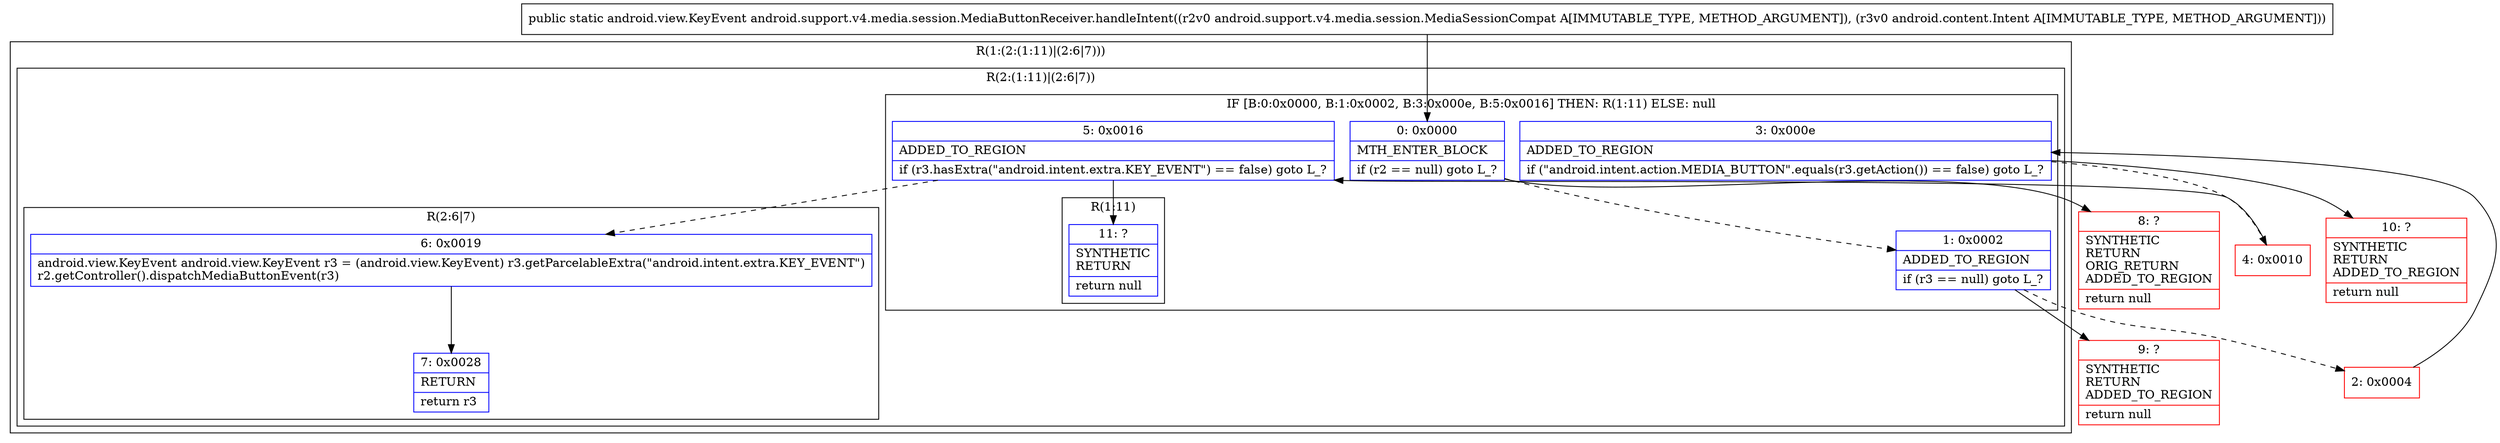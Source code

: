 digraph "CFG forandroid.support.v4.media.session.MediaButtonReceiver.handleIntent(Landroid\/support\/v4\/media\/session\/MediaSessionCompat;Landroid\/content\/Intent;)Landroid\/view\/KeyEvent;" {
subgraph cluster_Region_451962544 {
label = "R(1:(2:(1:11)|(2:6|7)))";
node [shape=record,color=blue];
subgraph cluster_Region_823774293 {
label = "R(2:(1:11)|(2:6|7))";
node [shape=record,color=blue];
subgraph cluster_IfRegion_2024664688 {
label = "IF [B:0:0x0000, B:1:0x0002, B:3:0x000e, B:5:0x0016] THEN: R(1:11) ELSE: null";
node [shape=record,color=blue];
Node_0 [shape=record,label="{0\:\ 0x0000|MTH_ENTER_BLOCK\l|if (r2 == null) goto L_?\l}"];
Node_1 [shape=record,label="{1\:\ 0x0002|ADDED_TO_REGION\l|if (r3 == null) goto L_?\l}"];
Node_3 [shape=record,label="{3\:\ 0x000e|ADDED_TO_REGION\l|if (\"android.intent.action.MEDIA_BUTTON\".equals(r3.getAction()) == false) goto L_?\l}"];
Node_5 [shape=record,label="{5\:\ 0x0016|ADDED_TO_REGION\l|if (r3.hasExtra(\"android.intent.extra.KEY_EVENT\") == false) goto L_?\l}"];
subgraph cluster_Region_1095090574 {
label = "R(1:11)";
node [shape=record,color=blue];
Node_11 [shape=record,label="{11\:\ ?|SYNTHETIC\lRETURN\l|return null\l}"];
}
}
subgraph cluster_Region_2125336592 {
label = "R(2:6|7)";
node [shape=record,color=blue];
Node_6 [shape=record,label="{6\:\ 0x0019|android.view.KeyEvent android.view.KeyEvent r3 = (android.view.KeyEvent) r3.getParcelableExtra(\"android.intent.extra.KEY_EVENT\")\lr2.getController().dispatchMediaButtonEvent(r3)\l}"];
Node_7 [shape=record,label="{7\:\ 0x0028|RETURN\l|return r3\l}"];
}
}
}
Node_2 [shape=record,color=red,label="{2\:\ 0x0004}"];
Node_4 [shape=record,color=red,label="{4\:\ 0x0010}"];
Node_8 [shape=record,color=red,label="{8\:\ ?|SYNTHETIC\lRETURN\lORIG_RETURN\lADDED_TO_REGION\l|return null\l}"];
Node_9 [shape=record,color=red,label="{9\:\ ?|SYNTHETIC\lRETURN\lADDED_TO_REGION\l|return null\l}"];
Node_10 [shape=record,color=red,label="{10\:\ ?|SYNTHETIC\lRETURN\lADDED_TO_REGION\l|return null\l}"];
MethodNode[shape=record,label="{public static android.view.KeyEvent android.support.v4.media.session.MediaButtonReceiver.handleIntent((r2v0 android.support.v4.media.session.MediaSessionCompat A[IMMUTABLE_TYPE, METHOD_ARGUMENT]), (r3v0 android.content.Intent A[IMMUTABLE_TYPE, METHOD_ARGUMENT])) }"];
MethodNode -> Node_0;
Node_0 -> Node_1[style=dashed];
Node_0 -> Node_8;
Node_1 -> Node_2[style=dashed];
Node_1 -> Node_9;
Node_3 -> Node_4[style=dashed];
Node_3 -> Node_10;
Node_5 -> Node_6[style=dashed];
Node_5 -> Node_11;
Node_6 -> Node_7;
Node_2 -> Node_3;
Node_4 -> Node_5;
}

